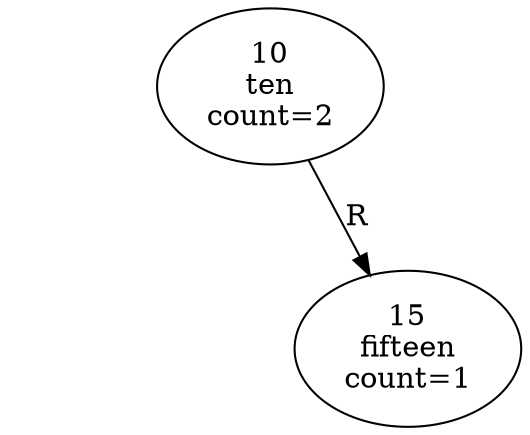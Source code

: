 digraph
{
node_10 [label="10\nten\ncount=2"];
node_10 -> node_10_L [style=invis];
node_10_L [style=invis];
node_10 -> node_15 [label=R taildir=se];
node_15 [label="15\nfifteen\ncount=1"];
}
